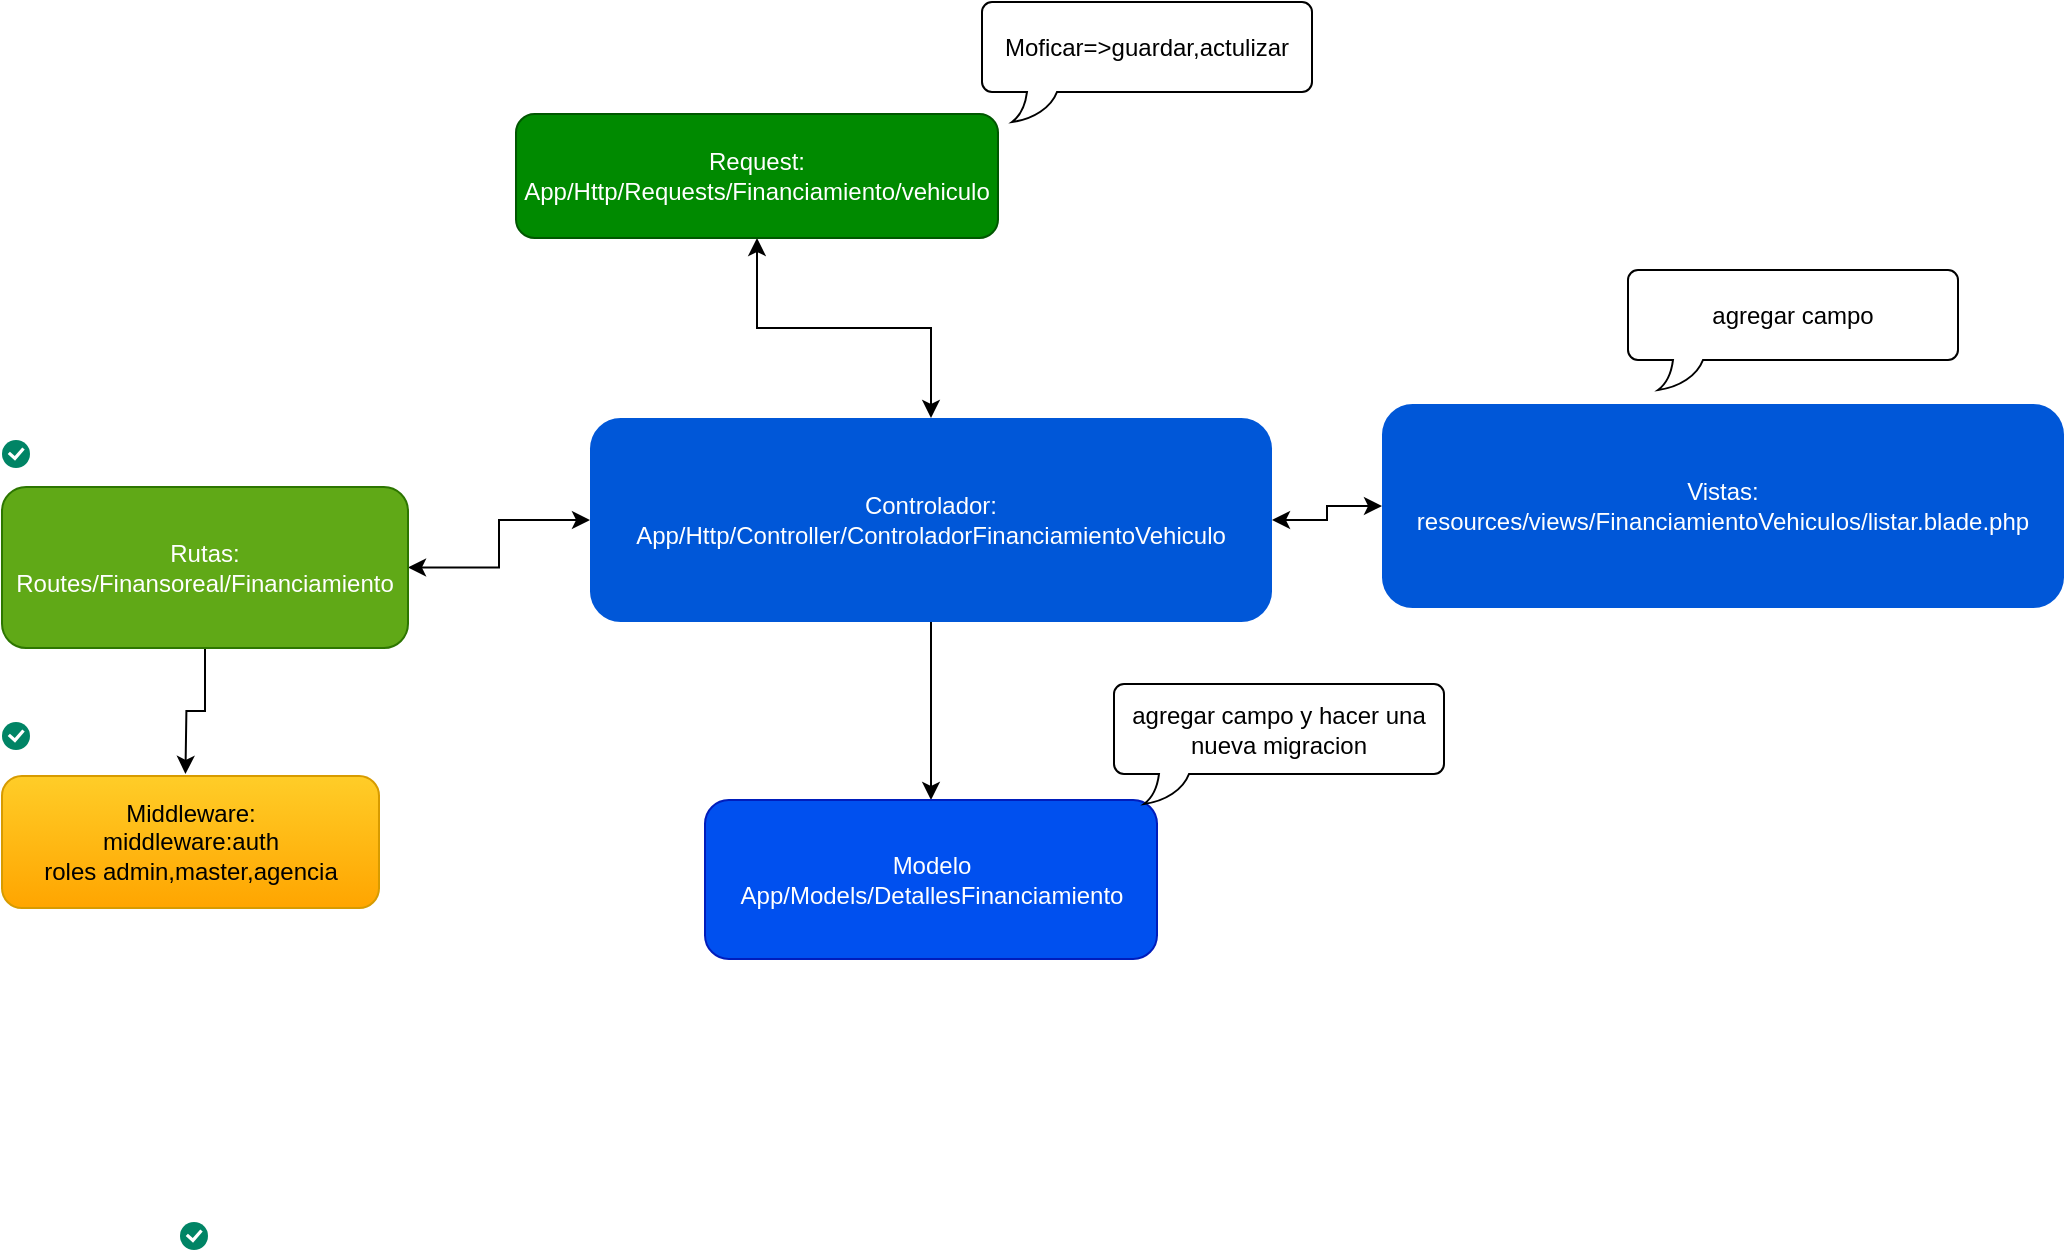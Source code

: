 <mxfile version="24.7.17">
  <diagram name="Página-1" id="ErwuqcSlSoiXkM0aD0TE">
    <mxGraphModel dx="1434" dy="848" grid="0" gridSize="10" guides="1" tooltips="1" connect="1" arrows="1" fold="1" page="1" pageScale="1" pageWidth="1654" pageHeight="1169" math="0" shadow="0">
      <root>
        <mxCell id="0" />
        <mxCell id="1" parent="0" />
        <mxCell id="XsH9D_HXFMXD7KRCZvTt-6" style="edgeStyle=orthogonalEdgeStyle;rounded=0;orthogonalLoop=1;jettySize=auto;html=1;exitX=1;exitY=0.5;exitDx=0;exitDy=0;entryX=0;entryY=0.5;entryDx=0;entryDy=0;startArrow=classic;startFill=1;" parent="1" source="XsH9D_HXFMXD7KRCZvTt-2" target="XsH9D_HXFMXD7KRCZvTt-4" edge="1">
          <mxGeometry relative="1" as="geometry" />
        </mxCell>
        <mxCell id="XsH9D_HXFMXD7KRCZvTt-14" style="edgeStyle=orthogonalEdgeStyle;rounded=0;orthogonalLoop=1;jettySize=auto;html=1;exitX=0.5;exitY=1;exitDx=0;exitDy=0;" parent="1" source="XsH9D_HXFMXD7KRCZvTt-2" edge="1">
          <mxGeometry relative="1" as="geometry">
            <mxPoint x="122.724" y="747.966" as="targetPoint" />
          </mxGeometry>
        </mxCell>
        <mxCell id="XsH9D_HXFMXD7KRCZvTt-2" value="Rutas:&lt;div&gt;Routes/Finansoreal/Financiamiento&lt;/div&gt;" style="rounded=1;fillColor=#60a917;align=center;strokeColor=#2D7600;html=1;whiteSpace=wrap;fontColor=#ffffff;fontSize=12;sketch=0;" parent="1" vertex="1">
          <mxGeometry x="31" y="604.5" width="203" height="80.5" as="geometry" />
        </mxCell>
        <mxCell id="XsH9D_HXFMXD7KRCZvTt-3" value="" style="html=1;shadow=0;dashed=0;shape=mxgraph.atlassian.checkbox;fillColor=#008465;strokeColor=none;html=1;sketch=0;" parent="1" vertex="1">
          <mxGeometry x="31" y="581" width="14" height="14" as="geometry" />
        </mxCell>
        <mxCell id="XsH9D_HXFMXD7KRCZvTt-16" style="edgeStyle=orthogonalEdgeStyle;rounded=0;orthogonalLoop=1;jettySize=auto;html=1;exitX=0.5;exitY=1;exitDx=0;exitDy=0;" parent="1" source="XsH9D_HXFMXD7KRCZvTt-4" target="XsH9D_HXFMXD7KRCZvTt-9" edge="1">
          <mxGeometry relative="1" as="geometry" />
        </mxCell>
        <mxCell id="XsH9D_HXFMXD7KRCZvTt-19" style="edgeStyle=orthogonalEdgeStyle;rounded=0;orthogonalLoop=1;jettySize=auto;html=1;exitX=1;exitY=0.5;exitDx=0;exitDy=0;startArrow=classic;startFill=1;" parent="1" source="XsH9D_HXFMXD7KRCZvTt-4" target="XsH9D_HXFMXD7KRCZvTt-18" edge="1">
          <mxGeometry relative="1" as="geometry" />
        </mxCell>
        <mxCell id="XsH9D_HXFMXD7KRCZvTt-4" value="Controlador: App/Http/Controller/ControladorFinanciamientoVehiculo" style="rounded=1;fillColor=#0057D8;align=center;strokeColor=none;html=1;whiteSpace=wrap;fontColor=#ffffff;fontSize=12;sketch=0;" parent="1" vertex="1">
          <mxGeometry x="325" y="570" width="341" height="102" as="geometry" />
        </mxCell>
        <mxCell id="XsH9D_HXFMXD7KRCZvTt-7" value="Middleware:&lt;div&gt;middleware:auth&lt;/div&gt;&lt;div&gt;roles admin,master,agencia&lt;/div&gt;" style="rounded=1;fillColor=#ffcd28;align=center;strokeColor=#d79b00;html=1;whiteSpace=wrap;fontSize=12;sketch=0;gradientColor=#ffa500;" parent="1" vertex="1">
          <mxGeometry x="31" y="749" width="188.5" height="66" as="geometry" />
        </mxCell>
        <mxCell id="XsH9D_HXFMXD7KRCZvTt-8" value="" style="html=1;shadow=0;dashed=0;shape=mxgraph.atlassian.checkbox;fillColor=#008465;strokeColor=none;html=1;sketch=0;" parent="1" vertex="1">
          <mxGeometry x="31" y="722" width="14" height="14" as="geometry" />
        </mxCell>
        <mxCell id="XsH9D_HXFMXD7KRCZvTt-9" value="Modelo&lt;div&gt;App/Models/DetallesFinanciamiento&lt;/div&gt;" style="rounded=1;fillColor=#0050ef;align=center;strokeColor=#001DBC;html=1;whiteSpace=wrap;fontColor=#ffffff;fontSize=12;sketch=0;" parent="1" vertex="1">
          <mxGeometry x="382.5" y="761" width="226" height="79.5" as="geometry" />
        </mxCell>
        <mxCell id="XsH9D_HXFMXD7KRCZvTt-10" value="" style="html=1;shadow=0;dashed=0;shape=mxgraph.atlassian.checkbox;fillColor=#008465;strokeColor=none;html=1;sketch=0;" parent="1" vertex="1">
          <mxGeometry x="120" y="972" width="14" height="14" as="geometry" />
        </mxCell>
        <mxCell id="XsH9D_HXFMXD7KRCZvTt-12" style="edgeStyle=orthogonalEdgeStyle;rounded=0;orthogonalLoop=1;jettySize=auto;html=1;exitX=0.5;exitY=1;exitDx=0;exitDy=0;entryX=0.5;entryY=0;entryDx=0;entryDy=0;startArrow=classic;startFill=1;" parent="1" source="XsH9D_HXFMXD7KRCZvTt-11" target="XsH9D_HXFMXD7KRCZvTt-4" edge="1">
          <mxGeometry relative="1" as="geometry" />
        </mxCell>
        <mxCell id="XsH9D_HXFMXD7KRCZvTt-11" value="Request: App/Http/Requests/Financiamiento/vehiculo" style="rounded=1;fillColor=#008a00;align=center;strokeColor=#005700;html=1;whiteSpace=wrap;fontSize=12;sketch=0;fontColor=#ffffff;" parent="1" vertex="1">
          <mxGeometry x="288" y="418" width="241" height="62" as="geometry" />
        </mxCell>
        <mxCell id="XsH9D_HXFMXD7KRCZvTt-15" value="Moficar=&amp;gt;guardar,actulizar" style="whiteSpace=wrap;html=1;shape=mxgraph.basic.roundRectCallout;dx=30;dy=15;size=5;boundedLbl=1;" parent="1" vertex="1">
          <mxGeometry x="521" y="362" width="165" height="60" as="geometry" />
        </mxCell>
        <mxCell id="XsH9D_HXFMXD7KRCZvTt-17" value="agregar campo y hacer una nueva migracion" style="whiteSpace=wrap;html=1;shape=mxgraph.basic.roundRectCallout;dx=30;dy=15;size=5;boundedLbl=1;" parent="1" vertex="1">
          <mxGeometry x="587" y="703" width="165" height="60" as="geometry" />
        </mxCell>
        <mxCell id="XsH9D_HXFMXD7KRCZvTt-18" value="Vistas:&lt;div&gt;resources/views/FinanciamientoVehiculos/listar.blade.php&lt;/div&gt;" style="rounded=1;fillColor=#0057D8;align=center;strokeColor=none;html=1;whiteSpace=wrap;fontColor=#ffffff;fontSize=12;sketch=0;" parent="1" vertex="1">
          <mxGeometry x="721" y="563" width="341" height="102" as="geometry" />
        </mxCell>
        <mxCell id="XsH9D_HXFMXD7KRCZvTt-20" value="agregar campo" style="whiteSpace=wrap;html=1;shape=mxgraph.basic.roundRectCallout;dx=30;dy=15;size=5;boundedLbl=1;" parent="1" vertex="1">
          <mxGeometry x="844" y="496" width="165" height="60" as="geometry" />
        </mxCell>
      </root>
    </mxGraphModel>
  </diagram>
</mxfile>
